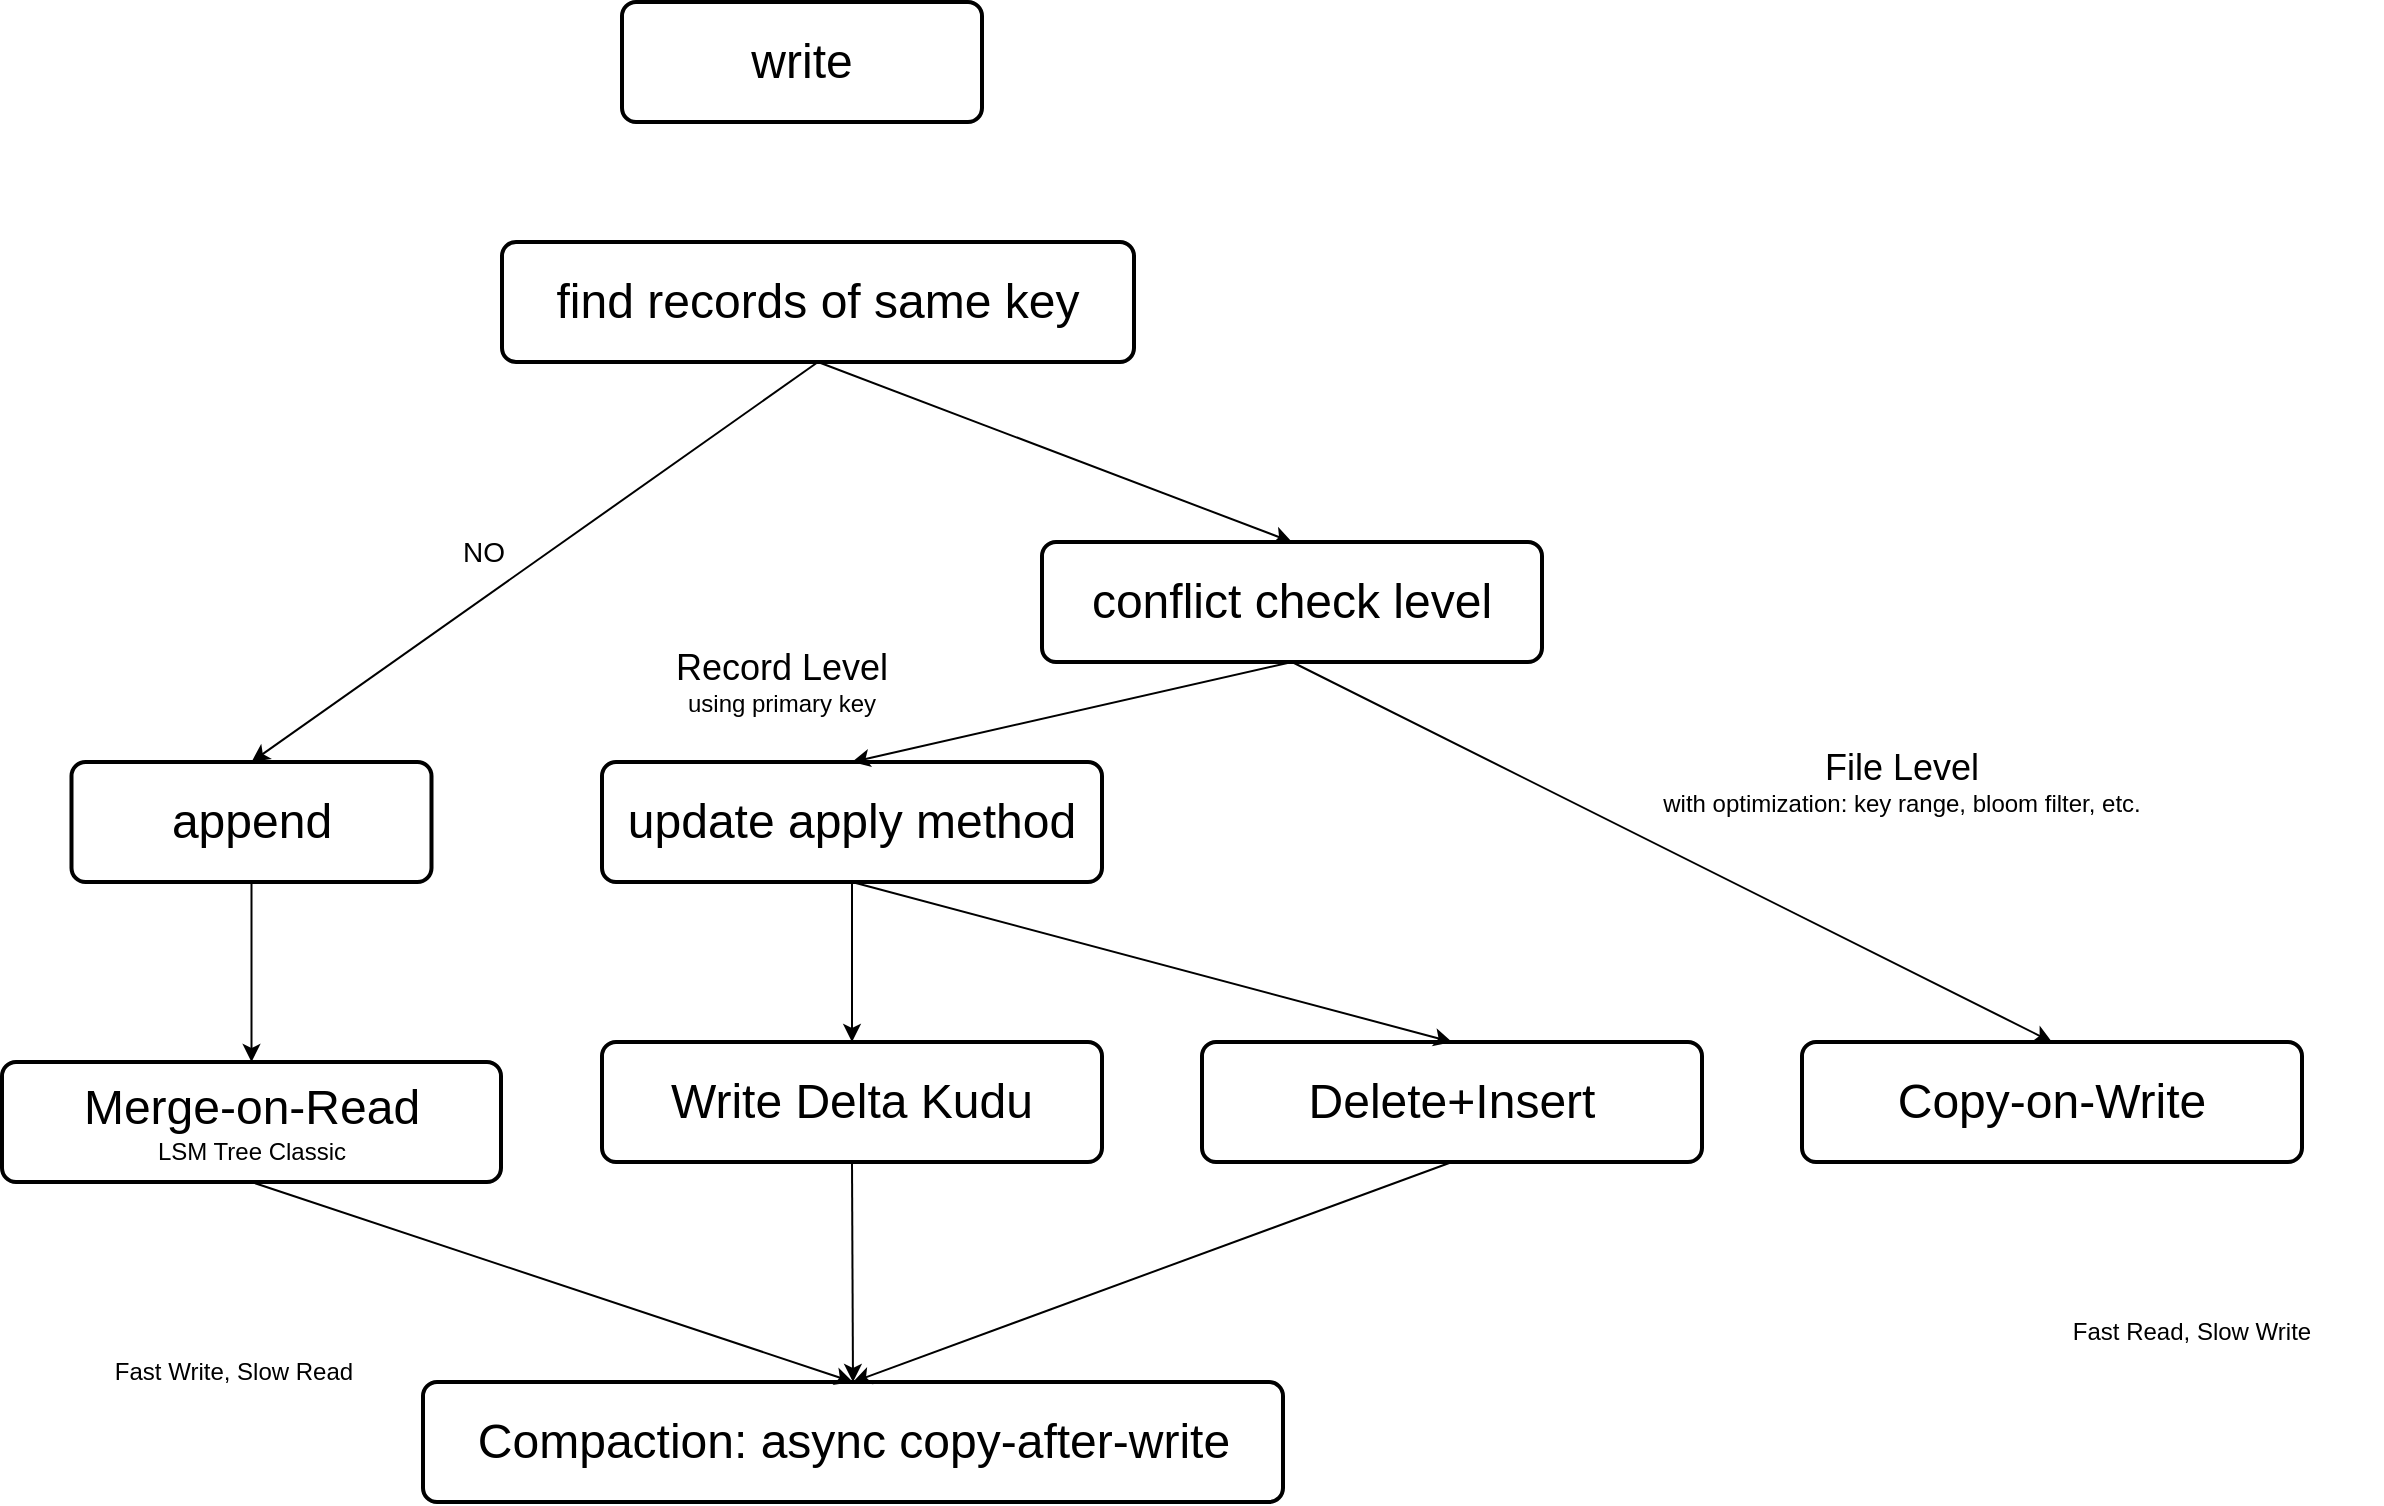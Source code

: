 <mxfile version="21.2.1" type="github" pages="3">
  <diagram id="JbDepIAnJ_UnjSTBu0zZ" name="更新流程">
    <mxGraphModel dx="1189" dy="745" grid="1" gridSize="10" guides="1" tooltips="1" connect="1" arrows="1" fold="1" page="1" pageScale="1" pageWidth="827" pageHeight="1169" math="0" shadow="0">
      <root>
        <mxCell id="0" />
        <mxCell id="1" parent="0" />
        <mxCell id="gCz_q3hz_UD_uHODym0T-1" value="&lt;font style=&quot;&quot;&gt;&lt;span style=&quot;font-size: 24px;&quot;&gt;write&lt;/span&gt;&lt;br&gt;&lt;/font&gt;" style="rounded=1;whiteSpace=wrap;html=1;absoluteArcSize=1;arcSize=14;strokeWidth=2;" parent="1" vertex="1">
          <mxGeometry x="340" y="230" width="180" height="60" as="geometry" />
        </mxCell>
        <mxCell id="gCz_q3hz_UD_uHODym0T-4" value="&lt;font style=&quot;&quot;&gt;&lt;span style=&quot;font-size: 24px;&quot;&gt;append&lt;/span&gt;&lt;br&gt;&lt;/font&gt;" style="rounded=1;whiteSpace=wrap;html=1;absoluteArcSize=1;arcSize=14;strokeWidth=2;" parent="1" vertex="1">
          <mxGeometry x="64.75" y="610" width="180" height="60" as="geometry" />
        </mxCell>
        <mxCell id="gCz_q3hz_UD_uHODym0T-5" value="&lt;font style=&quot;&quot;&gt;&lt;span style=&quot;font-size: 24px;&quot;&gt;Merge-on-Read&lt;br&gt;&lt;/span&gt;LSM Tree Classic&lt;br&gt;&lt;/font&gt;" style="rounded=1;whiteSpace=wrap;html=1;absoluteArcSize=1;arcSize=14;strokeWidth=2;" parent="1" vertex="1">
          <mxGeometry x="30" y="760" width="249.5" height="60" as="geometry" />
        </mxCell>
        <mxCell id="gCz_q3hz_UD_uHODym0T-6" value="" style="endArrow=classic;html=1;rounded=0;entryX=0.5;entryY=0;entryDx=0;entryDy=0;exitX=0.5;exitY=1;exitDx=0;exitDy=0;" parent="1" source="rSyTsNe98pWQnxFV-Gu--4" target="gCz_q3hz_UD_uHODym0T-4" edge="1">
          <mxGeometry width="50" height="50" relative="1" as="geometry">
            <mxPoint x="430" y="430" as="sourcePoint" />
            <mxPoint x="440" y="620" as="targetPoint" />
          </mxGeometry>
        </mxCell>
        <mxCell id="gCz_q3hz_UD_uHODym0T-7" value="&lt;font style=&quot;font-size: 14px;&quot;&gt;NO&lt;/font&gt;" style="text;html=1;strokeColor=none;fillColor=none;align=center;verticalAlign=middle;whiteSpace=wrap;rounded=0;" parent="1" vertex="1">
          <mxGeometry x="240.5" y="490" width="60" height="30" as="geometry" />
        </mxCell>
        <mxCell id="rSyTsNe98pWQnxFV-Gu--3" value="&lt;font style=&quot;&quot;&gt;&lt;font style=&quot;font-size: 24px;&quot;&gt;conflict check level&lt;/font&gt;&lt;br&gt;&lt;/font&gt;" style="rounded=1;whiteSpace=wrap;html=1;absoluteArcSize=1;arcSize=14;strokeWidth=2;" vertex="1" parent="1">
          <mxGeometry x="550" y="500" width="250" height="60" as="geometry" />
        </mxCell>
        <mxCell id="rSyTsNe98pWQnxFV-Gu--4" value="&lt;font style=&quot;&quot;&gt;&lt;font style=&quot;font-size: 24px;&quot;&gt;find records of same key&lt;/font&gt;&lt;br&gt;&lt;/font&gt;" style="rounded=1;whiteSpace=wrap;html=1;absoluteArcSize=1;arcSize=14;strokeWidth=2;" vertex="1" parent="1">
          <mxGeometry x="280" y="350" width="316" height="60" as="geometry" />
        </mxCell>
        <mxCell id="rSyTsNe98pWQnxFV-Gu--5" value="&lt;font style=&quot;&quot;&gt;&lt;font style=&quot;font-size: 24px;&quot;&gt;update apply method&lt;/font&gt;&lt;br&gt;&lt;/font&gt;" style="rounded=1;whiteSpace=wrap;html=1;absoluteArcSize=1;arcSize=14;strokeWidth=2;" vertex="1" parent="1">
          <mxGeometry x="330" y="610" width="250" height="60" as="geometry" />
        </mxCell>
        <mxCell id="rSyTsNe98pWQnxFV-Gu--6" value="&lt;font style=&quot;&quot;&gt;&lt;font style=&quot;font-size: 24px;&quot;&gt;Write Delta Kudu&lt;/font&gt;&lt;br&gt;&lt;/font&gt;" style="rounded=1;whiteSpace=wrap;html=1;absoluteArcSize=1;arcSize=14;strokeWidth=2;" vertex="1" parent="1">
          <mxGeometry x="330" y="750" width="250" height="60" as="geometry" />
        </mxCell>
        <mxCell id="rSyTsNe98pWQnxFV-Gu--7" value="&lt;font style=&quot;&quot;&gt;&lt;font style=&quot;font-size: 24px;&quot;&gt;Delete+Insert&lt;/font&gt;&lt;br&gt;&lt;/font&gt;" style="rounded=1;whiteSpace=wrap;html=1;absoluteArcSize=1;arcSize=14;strokeWidth=2;" vertex="1" parent="1">
          <mxGeometry x="630" y="750" width="250" height="60" as="geometry" />
        </mxCell>
        <mxCell id="rSyTsNe98pWQnxFV-Gu--8" value="&lt;font style=&quot;&quot;&gt;&lt;font style=&quot;font-size: 24px;&quot;&gt;Copy-on-Write&lt;/font&gt;&lt;br&gt;&lt;/font&gt;" style="rounded=1;whiteSpace=wrap;html=1;absoluteArcSize=1;arcSize=14;strokeWidth=2;" vertex="1" parent="1">
          <mxGeometry x="930" y="750" width="250" height="60" as="geometry" />
        </mxCell>
        <mxCell id="rSyTsNe98pWQnxFV-Gu--9" value="&lt;font style=&quot;font-size: 18px;&quot;&gt;File Level&lt;/font&gt;&lt;br&gt;with optimization: key range, bloom filter, etc." style="text;html=1;strokeColor=none;fillColor=none;align=center;verticalAlign=middle;whiteSpace=wrap;rounded=0;" vertex="1" parent="1">
          <mxGeometry x="850" y="600" width="260" height="40" as="geometry" />
        </mxCell>
        <mxCell id="rSyTsNe98pWQnxFV-Gu--10" value="&lt;font style=&quot;font-size: 18px;&quot;&gt;Record Level&lt;/font&gt;&lt;br&gt;using primary key" style="text;html=1;strokeColor=none;fillColor=none;align=center;verticalAlign=middle;whiteSpace=wrap;rounded=0;" vertex="1" parent="1">
          <mxGeometry x="290" y="550" width="260" height="40" as="geometry" />
        </mxCell>
        <mxCell id="rSyTsNe98pWQnxFV-Gu--11" value="Fast Write, Slow Read" style="text;html=1;strokeColor=none;fillColor=none;align=center;verticalAlign=middle;whiteSpace=wrap;rounded=0;" vertex="1" parent="1">
          <mxGeometry x="50.5" y="900" width="190" height="30" as="geometry" />
        </mxCell>
        <mxCell id="rSyTsNe98pWQnxFV-Gu--12" value="Fast Read, Slow Write" style="text;html=1;strokeColor=none;fillColor=none;align=center;verticalAlign=middle;whiteSpace=wrap;rounded=0;" vertex="1" parent="1">
          <mxGeometry x="1030" y="880" width="190" height="30" as="geometry" />
        </mxCell>
        <mxCell id="rSyTsNe98pWQnxFV-Gu--14" value="&lt;font style=&quot;&quot;&gt;&lt;font style=&quot;font-size: 24px;&quot;&gt;Compaction: async copy-after-write&lt;/font&gt;&lt;br&gt;&lt;/font&gt;" style="rounded=1;whiteSpace=wrap;html=1;absoluteArcSize=1;arcSize=14;strokeWidth=2;" vertex="1" parent="1">
          <mxGeometry x="240.5" y="920" width="430" height="60" as="geometry" />
        </mxCell>
        <mxCell id="rSyTsNe98pWQnxFV-Gu--15" value="" style="endArrow=classic;html=1;rounded=0;entryX=0.5;entryY=0;entryDx=0;entryDy=0;exitX=0.5;exitY=1;exitDx=0;exitDy=0;" edge="1" parent="1" source="rSyTsNe98pWQnxFV-Gu--4" target="rSyTsNe98pWQnxFV-Gu--3">
          <mxGeometry width="50" height="50" relative="1" as="geometry">
            <mxPoint x="448" y="420" as="sourcePoint" />
            <mxPoint x="165" y="620" as="targetPoint" />
          </mxGeometry>
        </mxCell>
        <mxCell id="rSyTsNe98pWQnxFV-Gu--16" value="" style="endArrow=classic;html=1;rounded=0;entryX=0.5;entryY=0;entryDx=0;entryDy=0;exitX=0.5;exitY=1;exitDx=0;exitDy=0;" edge="1" parent="1" source="rSyTsNe98pWQnxFV-Gu--3" target="rSyTsNe98pWQnxFV-Gu--5">
          <mxGeometry width="50" height="50" relative="1" as="geometry">
            <mxPoint x="448" y="420" as="sourcePoint" />
            <mxPoint x="685" y="510" as="targetPoint" />
          </mxGeometry>
        </mxCell>
        <mxCell id="rSyTsNe98pWQnxFV-Gu--17" value="" style="endArrow=classic;html=1;rounded=0;entryX=0.5;entryY=0;entryDx=0;entryDy=0;exitX=0.5;exitY=1;exitDx=0;exitDy=0;" edge="1" parent="1" source="rSyTsNe98pWQnxFV-Gu--3" target="rSyTsNe98pWQnxFV-Gu--8">
          <mxGeometry width="50" height="50" relative="1" as="geometry">
            <mxPoint x="685" y="570" as="sourcePoint" />
            <mxPoint x="465" y="620" as="targetPoint" />
          </mxGeometry>
        </mxCell>
        <mxCell id="rSyTsNe98pWQnxFV-Gu--18" value="" style="endArrow=classic;html=1;rounded=0;entryX=0.5;entryY=0;entryDx=0;entryDy=0;exitX=0.5;exitY=1;exitDx=0;exitDy=0;" edge="1" parent="1" source="rSyTsNe98pWQnxFV-Gu--5" target="rSyTsNe98pWQnxFV-Gu--6">
          <mxGeometry width="50" height="50" relative="1" as="geometry">
            <mxPoint x="685" y="570" as="sourcePoint" />
            <mxPoint x="1065" y="760" as="targetPoint" />
          </mxGeometry>
        </mxCell>
        <mxCell id="rSyTsNe98pWQnxFV-Gu--19" value="" style="endArrow=classic;html=1;rounded=0;entryX=0.5;entryY=0;entryDx=0;entryDy=0;exitX=0.5;exitY=1;exitDx=0;exitDy=0;" edge="1" parent="1" source="rSyTsNe98pWQnxFV-Gu--5" target="rSyTsNe98pWQnxFV-Gu--7">
          <mxGeometry width="50" height="50" relative="1" as="geometry">
            <mxPoint x="465" y="680" as="sourcePoint" />
            <mxPoint x="465" y="760" as="targetPoint" />
          </mxGeometry>
        </mxCell>
        <mxCell id="rSyTsNe98pWQnxFV-Gu--20" value="" style="endArrow=classic;html=1;rounded=0;entryX=0.5;entryY=0;entryDx=0;entryDy=0;exitX=0.5;exitY=1;exitDx=0;exitDy=0;" edge="1" parent="1" source="gCz_q3hz_UD_uHODym0T-4" target="gCz_q3hz_UD_uHODym0T-5">
          <mxGeometry width="50" height="50" relative="1" as="geometry">
            <mxPoint x="465" y="680" as="sourcePoint" />
            <mxPoint x="765" y="760" as="targetPoint" />
          </mxGeometry>
        </mxCell>
        <mxCell id="rSyTsNe98pWQnxFV-Gu--21" value="" style="endArrow=classic;html=1;rounded=0;entryX=0.5;entryY=0;entryDx=0;entryDy=0;exitX=0.5;exitY=1;exitDx=0;exitDy=0;" edge="1" parent="1" source="gCz_q3hz_UD_uHODym0T-5" target="rSyTsNe98pWQnxFV-Gu--14">
          <mxGeometry width="50" height="50" relative="1" as="geometry">
            <mxPoint x="165" y="680" as="sourcePoint" />
            <mxPoint x="165" y="770" as="targetPoint" />
          </mxGeometry>
        </mxCell>
        <mxCell id="rSyTsNe98pWQnxFV-Gu--22" value="" style="endArrow=classic;html=1;rounded=0;entryX=0.5;entryY=0;entryDx=0;entryDy=0;exitX=0.5;exitY=1;exitDx=0;exitDy=0;" edge="1" parent="1" source="rSyTsNe98pWQnxFV-Gu--7" target="rSyTsNe98pWQnxFV-Gu--14">
          <mxGeometry width="50" height="50" relative="1" as="geometry">
            <mxPoint x="165" y="830" as="sourcePoint" />
            <mxPoint x="455" y="860" as="targetPoint" />
          </mxGeometry>
        </mxCell>
        <mxCell id="rSyTsNe98pWQnxFV-Gu--23" value="" style="endArrow=classic;html=1;rounded=0;entryX=0.5;entryY=0;entryDx=0;entryDy=0;exitX=0.5;exitY=1;exitDx=0;exitDy=0;" edge="1" parent="1" source="rSyTsNe98pWQnxFV-Gu--6" target="rSyTsNe98pWQnxFV-Gu--14">
          <mxGeometry width="50" height="50" relative="1" as="geometry">
            <mxPoint x="765" y="820" as="sourcePoint" />
            <mxPoint x="448" y="950" as="targetPoint" />
          </mxGeometry>
        </mxCell>
      </root>
    </mxGraphModel>
  </diagram>
  <diagram name="逻辑划分" id="nrrgJd85aSkOdo_KzUjb">
    <mxGraphModel dx="1838" dy="1151" grid="1" gridSize="10" guides="1" tooltips="1" connect="1" arrows="1" fold="1" page="1" pageScale="1" pageWidth="827" pageHeight="1169" math="0" shadow="0">
      <root>
        <mxCell id="0" />
        <mxCell id="1" parent="0" />
        <mxCell id="e6y0wfFueOvEQc84NtfS-1" value="&lt;font style=&quot;font-size: 24px;&quot;&gt;DataBase&lt;/font&gt;" style="rounded=1;whiteSpace=wrap;html=1;strokeColor=#b4a996;" parent="1" vertex="1">
          <mxGeometry x="10" y="320" width="150" height="60" as="geometry" />
        </mxCell>
        <mxCell id="e6y0wfFueOvEQc84NtfS-2" value="&lt;font style=&quot;font-size: 24px;&quot;&gt;Partition 2&lt;/font&gt;" style="rounded=1;whiteSpace=wrap;html=1;strokeColor=#b4a996;" parent="1" vertex="1">
          <mxGeometry x="430" y="320" width="150" height="60" as="geometry" />
        </mxCell>
        <mxCell id="e6y0wfFueOvEQc84NtfS-3" value="&lt;font style=&quot;font-size: 24px;&quot;&gt;Tablet&amp;nbsp;1N&lt;/font&gt;" style="rounded=1;whiteSpace=wrap;html=1;strokeColor=#b4a996;" parent="1" vertex="1">
          <mxGeometry x="660" y="190" width="150" height="50" as="geometry" />
        </mxCell>
        <mxCell id="e6y0wfFueOvEQc84NtfS-4" value="&lt;font style=&quot;font-size: 24px;&quot;&gt;Partition M&lt;/font&gt;" style="rounded=1;whiteSpace=wrap;html=1;strokeColor=#b4a996;" parent="1" vertex="1">
          <mxGeometry x="430" y="520" width="150" height="60" as="geometry" />
        </mxCell>
        <mxCell id="e6y0wfFueOvEQc84NtfS-5" value="&lt;font style=&quot;font-size: 24px;&quot;&gt;Partition 1&lt;/font&gt;" style="rounded=1;whiteSpace=wrap;html=1;strokeColor=#b4a996;" parent="1" vertex="1">
          <mxGeometry x="430" y="125" width="150" height="60" as="geometry" />
        </mxCell>
        <mxCell id="e6y0wfFueOvEQc84NtfS-6" value="&lt;font style=&quot;font-size: 24px;&quot;&gt;Tablet&amp;nbsp;12&lt;/font&gt;" style="rounded=1;whiteSpace=wrap;html=1;strokeColor=#b4a996;" parent="1" vertex="1">
          <mxGeometry x="660" y="130" width="150" height="50" as="geometry" />
        </mxCell>
        <mxCell id="e6y0wfFueOvEQc84NtfS-7" value="&lt;font style=&quot;font-size: 24px;&quot;&gt;Tablet 11&lt;/font&gt;" style="rounded=1;whiteSpace=wrap;html=1;strokeColor=#b4a996;" parent="1" vertex="1">
          <mxGeometry x="660" y="70" width="150" height="50" as="geometry" />
        </mxCell>
        <mxCell id="e6y0wfFueOvEQc84NtfS-8" value="&lt;font style=&quot;font-size: 24px;&quot;&gt;Table&lt;/font&gt;" style="rounded=1;whiteSpace=wrap;html=1;strokeColor=#b4a996;" parent="1" vertex="1">
          <mxGeometry x="210" y="320" width="150" height="60" as="geometry" />
        </mxCell>
        <mxCell id="e6y0wfFueOvEQc84NtfS-9" value="分区表、桶数量可以在创建时指定" style="text;html=1;strokeColor=none;fillColor=none;align=left;verticalAlign=middle;whiteSpace=wrap;rounded=0;" parent="1" vertex="1">
          <mxGeometry x="30" y="220" width="220" height="30" as="geometry" />
        </mxCell>
        <mxCell id="H2p4MiE3i_jRUhPCE0rc-1" value="" style="endArrow=classic;html=1;rounded=0;exitX=1;exitY=0.5;exitDx=0;exitDy=0;entryX=0;entryY=0.5;entryDx=0;entryDy=0;" parent="1" source="e6y0wfFueOvEQc84NtfS-8" target="e6y0wfFueOvEQc84NtfS-5" edge="1">
          <mxGeometry width="50" height="50" relative="1" as="geometry">
            <mxPoint x="390" y="420" as="sourcePoint" />
            <mxPoint x="440" y="370" as="targetPoint" />
          </mxGeometry>
        </mxCell>
        <mxCell id="H2p4MiE3i_jRUhPCE0rc-2" value="" style="endArrow=classic;html=1;rounded=0;exitX=1;exitY=0.5;exitDx=0;exitDy=0;entryX=0;entryY=0.5;entryDx=0;entryDy=0;" parent="1" source="e6y0wfFueOvEQc84NtfS-8" target="e6y0wfFueOvEQc84NtfS-2" edge="1">
          <mxGeometry width="50" height="50" relative="1" as="geometry">
            <mxPoint x="430" y="390" as="sourcePoint" />
            <mxPoint x="480" y="340" as="targetPoint" />
          </mxGeometry>
        </mxCell>
        <mxCell id="H2p4MiE3i_jRUhPCE0rc-3" value="" style="endArrow=classic;html=1;rounded=0;exitX=1;exitY=0.5;exitDx=0;exitDy=0;entryX=0;entryY=0.5;entryDx=0;entryDy=0;" parent="1" source="e6y0wfFueOvEQc84NtfS-8" target="e6y0wfFueOvEQc84NtfS-4" edge="1">
          <mxGeometry width="50" height="50" relative="1" as="geometry">
            <mxPoint x="430" y="410" as="sourcePoint" />
            <mxPoint x="480" y="360" as="targetPoint" />
          </mxGeometry>
        </mxCell>
        <mxCell id="H2p4MiE3i_jRUhPCE0rc-4" value="Range/List" style="text;html=1;strokeColor=none;fillColor=none;align=center;verticalAlign=middle;whiteSpace=wrap;rounded=0;" parent="1" vertex="1">
          <mxGeometry x="380" y="260" width="75" height="30" as="geometry" />
        </mxCell>
        <mxCell id="H2p4MiE3i_jRUhPCE0rc-5" value="" style="endArrow=classic;html=1;rounded=0;exitX=1;exitY=0.5;exitDx=0;exitDy=0;entryX=0;entryY=0.5;entryDx=0;entryDy=0;" parent="1" source="e6y0wfFueOvEQc84NtfS-1" target="e6y0wfFueOvEQc84NtfS-8" edge="1">
          <mxGeometry width="50" height="50" relative="1" as="geometry">
            <mxPoint x="270" y="180" as="sourcePoint" />
            <mxPoint x="320" y="130" as="targetPoint" />
          </mxGeometry>
        </mxCell>
        <mxCell id="H2p4MiE3i_jRUhPCE0rc-6" value="" style="endArrow=classic;html=1;rounded=0;entryX=0;entryY=0.5;entryDx=0;entryDy=0;exitX=1;exitY=0.5;exitDx=0;exitDy=0;" parent="1" source="e6y0wfFueOvEQc84NtfS-5" target="e6y0wfFueOvEQc84NtfS-7" edge="1">
          <mxGeometry width="50" height="50" relative="1" as="geometry">
            <mxPoint x="270" y="240" as="sourcePoint" />
            <mxPoint x="320" y="190" as="targetPoint" />
          </mxGeometry>
        </mxCell>
        <mxCell id="H2p4MiE3i_jRUhPCE0rc-7" value="" style="endArrow=classic;html=1;rounded=0;entryX=0;entryY=0.5;entryDx=0;entryDy=0;exitX=1;exitY=0.5;exitDx=0;exitDy=0;" parent="1" source="e6y0wfFueOvEQc84NtfS-5" target="e6y0wfFueOvEQc84NtfS-3" edge="1">
          <mxGeometry width="50" height="50" relative="1" as="geometry">
            <mxPoint x="590" y="165" as="sourcePoint" />
            <mxPoint x="670" y="105" as="targetPoint" />
          </mxGeometry>
        </mxCell>
        <mxCell id="H2p4MiE3i_jRUhPCE0rc-8" value="" style="endArrow=classic;html=1;rounded=0;entryX=0;entryY=0.5;entryDx=0;entryDy=0;exitX=1;exitY=0.5;exitDx=0;exitDy=0;" parent="1" source="e6y0wfFueOvEQc84NtfS-5" target="e6y0wfFueOvEQc84NtfS-6" edge="1">
          <mxGeometry width="50" height="50" relative="1" as="geometry">
            <mxPoint x="590" y="165" as="sourcePoint" />
            <mxPoint x="670" y="225" as="targetPoint" />
          </mxGeometry>
        </mxCell>
        <mxCell id="H2p4MiE3i_jRUhPCE0rc-9" value="Hash" style="text;html=1;strokeColor=none;fillColor=none;align=center;verticalAlign=middle;whiteSpace=wrap;rounded=0;" parent="1" vertex="1">
          <mxGeometry x="580" y="95" width="60" height="30" as="geometry" />
        </mxCell>
        <mxCell id="H2p4MiE3i_jRUhPCE0rc-10" value="&lt;font style=&quot;font-size: 24px;&quot;&gt;Tablet&amp;nbsp;2N&lt;/font&gt;" style="rounded=1;whiteSpace=wrap;html=1;strokeColor=#b4a996;" parent="1" vertex="1">
          <mxGeometry x="660" y="385" width="150" height="50" as="geometry" />
        </mxCell>
        <mxCell id="H2p4MiE3i_jRUhPCE0rc-11" value="&lt;font style=&quot;font-size: 24px;&quot;&gt;Tablet&amp;nbsp;22&lt;/font&gt;" style="rounded=1;whiteSpace=wrap;html=1;strokeColor=#b4a996;" parent="1" vertex="1">
          <mxGeometry x="660" y="325" width="150" height="50" as="geometry" />
        </mxCell>
        <mxCell id="H2p4MiE3i_jRUhPCE0rc-12" value="&lt;font style=&quot;font-size: 24px;&quot;&gt;Tablet&amp;nbsp;21&lt;/font&gt;" style="rounded=1;whiteSpace=wrap;html=1;strokeColor=#b4a996;" parent="1" vertex="1">
          <mxGeometry x="660" y="265" width="150" height="50" as="geometry" />
        </mxCell>
        <mxCell id="H2p4MiE3i_jRUhPCE0rc-13" value="" style="endArrow=classic;html=1;rounded=0;entryX=0;entryY=0.5;entryDx=0;entryDy=0;exitX=1;exitY=0.5;exitDx=0;exitDy=0;" parent="1" edge="1">
          <mxGeometry width="50" height="50" relative="1" as="geometry">
            <mxPoint x="580" y="350" as="sourcePoint" />
            <mxPoint x="660" y="290" as="targetPoint" />
          </mxGeometry>
        </mxCell>
        <mxCell id="H2p4MiE3i_jRUhPCE0rc-14" value="" style="endArrow=classic;html=1;rounded=0;entryX=0;entryY=0.5;entryDx=0;entryDy=0;exitX=1;exitY=0.5;exitDx=0;exitDy=0;" parent="1" edge="1">
          <mxGeometry width="50" height="50" relative="1" as="geometry">
            <mxPoint x="580" y="350" as="sourcePoint" />
            <mxPoint x="660" y="410" as="targetPoint" />
          </mxGeometry>
        </mxCell>
        <mxCell id="H2p4MiE3i_jRUhPCE0rc-15" value="" style="endArrow=classic;html=1;rounded=0;entryX=0;entryY=0.5;entryDx=0;entryDy=0;exitX=1;exitY=0.5;exitDx=0;exitDy=0;" parent="1" edge="1">
          <mxGeometry width="50" height="50" relative="1" as="geometry">
            <mxPoint x="580" y="350" as="sourcePoint" />
            <mxPoint x="660" y="350" as="targetPoint" />
          </mxGeometry>
        </mxCell>
        <mxCell id="H2p4MiE3i_jRUhPCE0rc-17" value="&lt;font style=&quot;font-size: 24px;&quot;&gt;Tablet&amp;nbsp;MN&lt;/font&gt;" style="rounded=1;whiteSpace=wrap;html=1;strokeColor=#b4a996;" parent="1" vertex="1">
          <mxGeometry x="660" y="585" width="150" height="50" as="geometry" />
        </mxCell>
        <mxCell id="H2p4MiE3i_jRUhPCE0rc-18" value="&lt;font style=&quot;font-size: 24px;&quot;&gt;Tablet&amp;nbsp;M2&lt;/font&gt;" style="rounded=1;whiteSpace=wrap;html=1;strokeColor=#b4a996;" parent="1" vertex="1">
          <mxGeometry x="660" y="525" width="150" height="50" as="geometry" />
        </mxCell>
        <mxCell id="H2p4MiE3i_jRUhPCE0rc-19" value="&lt;font style=&quot;font-size: 24px;&quot;&gt;Tablet&amp;nbsp;M1&lt;/font&gt;" style="rounded=1;whiteSpace=wrap;html=1;strokeColor=#b4a996;" parent="1" vertex="1">
          <mxGeometry x="660" y="465" width="150" height="50" as="geometry" />
        </mxCell>
        <mxCell id="H2p4MiE3i_jRUhPCE0rc-20" value="" style="endArrow=classic;html=1;rounded=0;entryX=0;entryY=0.5;entryDx=0;entryDy=0;" parent="1" edge="1">
          <mxGeometry width="50" height="50" relative="1" as="geometry">
            <mxPoint x="580" y="550" as="sourcePoint" />
            <mxPoint x="660" y="490" as="targetPoint" />
          </mxGeometry>
        </mxCell>
        <mxCell id="H2p4MiE3i_jRUhPCE0rc-21" value="" style="endArrow=classic;html=1;rounded=0;entryX=0;entryY=0.5;entryDx=0;entryDy=0;exitX=1;exitY=0.5;exitDx=0;exitDy=0;" parent="1" edge="1">
          <mxGeometry width="50" height="50" relative="1" as="geometry">
            <mxPoint x="580" y="550" as="sourcePoint" />
            <mxPoint x="660" y="610" as="targetPoint" />
          </mxGeometry>
        </mxCell>
        <mxCell id="H2p4MiE3i_jRUhPCE0rc-22" value="" style="endArrow=classic;html=1;rounded=0;entryX=0;entryY=0.5;entryDx=0;entryDy=0;exitX=1;exitY=0.5;exitDx=0;exitDy=0;" parent="1" edge="1">
          <mxGeometry width="50" height="50" relative="1" as="geometry">
            <mxPoint x="580" y="550" as="sourcePoint" />
            <mxPoint x="660" y="550" as="targetPoint" />
          </mxGeometry>
        </mxCell>
        <mxCell id="H2p4MiE3i_jRUhPCE0rc-23" value="" style="endArrow=classic;html=1;rounded=0;entryX=1;entryY=0.5;entryDx=0;entryDy=0;dashed=1;exitX=0;exitY=0.5;exitDx=0;exitDy=0;" parent="1" source="H2p4MiE3i_jRUhPCE0rc-26" target="e6y0wfFueOvEQc84NtfS-7" edge="1">
          <mxGeometry width="50" height="50" relative="1" as="geometry">
            <mxPoint x="1241" y="240" as="sourcePoint" />
            <mxPoint x="670" y="105" as="targetPoint" />
          </mxGeometry>
        </mxCell>
        <mxCell id="H2p4MiE3i_jRUhPCE0rc-24" value="" style="endArrow=classic;html=1;rounded=0;dashed=1;entryX=1;entryY=0.5;entryDx=0;entryDy=0;exitX=0;exitY=0.5;exitDx=0;exitDy=0;" parent="1" source="H2p4MiE3i_jRUhPCE0rc-26" target="H2p4MiE3i_jRUhPCE0rc-12" edge="1">
          <mxGeometry width="50" height="50" relative="1" as="geometry">
            <mxPoint x="1251" y="250" as="sourcePoint" />
            <mxPoint x="820" y="105" as="targetPoint" />
          </mxGeometry>
        </mxCell>
        <mxCell id="H2p4MiE3i_jRUhPCE0rc-25" value="" style="endArrow=classic;html=1;rounded=0;entryX=1;entryY=0.5;entryDx=0;entryDy=0;dashed=1;exitX=0;exitY=0.5;exitDx=0;exitDy=0;" parent="1" source="H2p4MiE3i_jRUhPCE0rc-26" target="H2p4MiE3i_jRUhPCE0rc-19" edge="1">
          <mxGeometry width="50" height="50" relative="1" as="geometry">
            <mxPoint x="1261" y="260" as="sourcePoint" />
            <mxPoint x="830" y="115" as="targetPoint" />
          </mxGeometry>
        </mxCell>
        <mxCell id="H2p4MiE3i_jRUhPCE0rc-26" value="&lt;font style=&quot;font-size: 24px;&quot;&gt;Bucket 1&lt;/font&gt;" style="rounded=1;whiteSpace=wrap;html=1;strokeColor=#b4a996;" parent="1" vertex="1">
          <mxGeometry x="920" y="130" width="150" height="50" as="geometry" />
        </mxCell>
        <mxCell id="H2p4MiE3i_jRUhPCE0rc-27" value="&lt;font style=&quot;font-size: 24px;&quot;&gt;Bucket 2&lt;/font&gt;" style="rounded=1;whiteSpace=wrap;html=1;strokeColor=#b4a996;" parent="1" vertex="1">
          <mxGeometry x="920" y="325" width="150" height="50" as="geometry" />
        </mxCell>
        <mxCell id="H2p4MiE3i_jRUhPCE0rc-28" value="&lt;font style=&quot;font-size: 24px;&quot;&gt;Bucket N&lt;/font&gt;" style="rounded=1;whiteSpace=wrap;html=1;strokeColor=#b4a996;" parent="1" vertex="1">
          <mxGeometry x="920" y="525" width="150" height="50" as="geometry" />
        </mxCell>
        <mxCell id="H2p4MiE3i_jRUhPCE0rc-29" value="" style="endArrow=classic;html=1;rounded=0;entryX=1;entryY=0.5;entryDx=0;entryDy=0;dashed=1;exitX=0;exitY=0.5;exitDx=0;exitDy=0;" parent="1" source="H2p4MiE3i_jRUhPCE0rc-27" target="e6y0wfFueOvEQc84NtfS-6" edge="1">
          <mxGeometry width="50" height="50" relative="1" as="geometry">
            <mxPoint x="930" y="165" as="sourcePoint" />
            <mxPoint x="820" y="105" as="targetPoint" />
          </mxGeometry>
        </mxCell>
        <mxCell id="H2p4MiE3i_jRUhPCE0rc-30" value="" style="endArrow=classic;html=1;rounded=0;entryX=1;entryY=0.5;entryDx=0;entryDy=0;dashed=1;exitX=0;exitY=0.5;exitDx=0;exitDy=0;" parent="1" source="H2p4MiE3i_jRUhPCE0rc-27" target="H2p4MiE3i_jRUhPCE0rc-11" edge="1">
          <mxGeometry width="50" height="50" relative="1" as="geometry">
            <mxPoint x="940" y="175" as="sourcePoint" />
            <mxPoint x="830" y="115" as="targetPoint" />
          </mxGeometry>
        </mxCell>
        <mxCell id="H2p4MiE3i_jRUhPCE0rc-31" value="" style="endArrow=classic;html=1;rounded=0;entryX=1;entryY=0.5;entryDx=0;entryDy=0;dashed=1;exitX=0;exitY=0.5;exitDx=0;exitDy=0;" parent="1" source="H2p4MiE3i_jRUhPCE0rc-27" target="H2p4MiE3i_jRUhPCE0rc-18" edge="1">
          <mxGeometry width="50" height="50" relative="1" as="geometry">
            <mxPoint x="930" y="360" as="sourcePoint" />
            <mxPoint x="820" y="360" as="targetPoint" />
          </mxGeometry>
        </mxCell>
        <mxCell id="H2p4MiE3i_jRUhPCE0rc-32" value="" style="endArrow=classic;html=1;rounded=0;entryX=1;entryY=0.5;entryDx=0;entryDy=0;dashed=1;exitX=0;exitY=0.5;exitDx=0;exitDy=0;" parent="1" source="H2p4MiE3i_jRUhPCE0rc-28" target="H2p4MiE3i_jRUhPCE0rc-17" edge="1">
          <mxGeometry width="50" height="50" relative="1" as="geometry">
            <mxPoint x="930" y="360" as="sourcePoint" />
            <mxPoint x="820" y="420" as="targetPoint" />
          </mxGeometry>
        </mxCell>
        <mxCell id="H2p4MiE3i_jRUhPCE0rc-33" value="" style="endArrow=classic;html=1;rounded=0;entryX=1;entryY=0.5;entryDx=0;entryDy=0;dashed=1;exitX=0;exitY=0.5;exitDx=0;exitDy=0;" parent="1" source="H2p4MiE3i_jRUhPCE0rc-28" target="H2p4MiE3i_jRUhPCE0rc-10" edge="1">
          <mxGeometry width="50" height="50" relative="1" as="geometry">
            <mxPoint x="930" y="360" as="sourcePoint" />
            <mxPoint x="820" y="560" as="targetPoint" />
          </mxGeometry>
        </mxCell>
        <mxCell id="H2p4MiE3i_jRUhPCE0rc-34" value="" style="endArrow=classic;html=1;rounded=0;entryX=1;entryY=0.5;entryDx=0;entryDy=0;dashed=1;exitX=0;exitY=0.5;exitDx=0;exitDy=0;" parent="1" source="H2p4MiE3i_jRUhPCE0rc-28" target="e6y0wfFueOvEQc84NtfS-3" edge="1">
          <mxGeometry width="50" height="50" relative="1" as="geometry">
            <mxPoint x="930" y="560" as="sourcePoint" />
            <mxPoint x="820" y="420" as="targetPoint" />
          </mxGeometry>
        </mxCell>
      </root>
    </mxGraphModel>
  </diagram>
  <diagram id="i7RlYUp27ShSSlCGvgH0" name="物理结构">
    <mxGraphModel dx="1444" dy="904" grid="1" gridSize="10" guides="1" tooltips="1" connect="1" arrows="1" fold="1" page="1" pageScale="1" pageWidth="827" pageHeight="1169" math="0" shadow="0">
      <root>
        <mxCell id="0" />
        <mxCell id="1" parent="0" />
        <mxCell id="m-j_QYXZWHp6Sgp1w7O6-5" value="" style="rounded=0;whiteSpace=wrap;html=1;" parent="1" vertex="1">
          <mxGeometry x="20" y="280" width="170" height="320" as="geometry" />
        </mxCell>
        <mxCell id="m-j_QYXZWHp6Sgp1w7O6-6" value="&lt;font style=&quot;&quot;&gt;&lt;span style=&quot;font-size: 24px;&quot;&gt;Table 1&lt;/span&gt;&lt;br&gt;&lt;font style=&quot;font-size: 14px;&quot;&gt;3 replications&lt;/font&gt;&lt;br&gt;&lt;/font&gt;" style="text;html=1;strokeColor=none;fillColor=none;align=center;verticalAlign=middle;whiteSpace=wrap;rounded=0;" parent="1" vertex="1">
          <mxGeometry x="20" y="290" width="170" height="60" as="geometry" />
        </mxCell>
        <mxCell id="m-j_QYXZWHp6Sgp1w7O6-7" value="&lt;font style=&quot;font-size: 24px;&quot;&gt;Tablet 1&lt;br&gt;&lt;/font&gt;" style="rounded=1;whiteSpace=wrap;html=1;strokeColor=#b4a996;fillColor=#d7d7d8;" parent="1" vertex="1">
          <mxGeometry x="30" y="360" width="150" height="60" as="geometry" />
        </mxCell>
        <mxCell id="m-j_QYXZWHp6Sgp1w7O6-8" value="&lt;font style=&quot;font-size: 24px;&quot;&gt;Tablet 2&lt;br&gt;&lt;/font&gt;" style="rounded=1;whiteSpace=wrap;html=1;strokeColor=#B4A996;fillColor=#56a0d3;" parent="1" vertex="1">
          <mxGeometry x="30" y="440" width="150" height="60" as="geometry" />
        </mxCell>
        <mxCell id="m-j_QYXZWHp6Sgp1w7O6-9" value="&lt;font style=&quot;font-size: 24px;&quot;&gt;Tablet 3&lt;br&gt;&lt;/font&gt;" style="rounded=1;whiteSpace=wrap;html=1;strokeColor=#b4a996;fillColor=#8ec06c;" parent="1" vertex="1">
          <mxGeometry x="30" y="520" width="150" height="60" as="geometry" />
        </mxCell>
        <mxCell id="m-j_QYXZWHp6Sgp1w7O6-10" value="" style="rounded=0;whiteSpace=wrap;html=1;" parent="1" vertex="1">
          <mxGeometry x="20" y="635" width="170" height="160" as="geometry" />
        </mxCell>
        <mxCell id="m-j_QYXZWHp6Sgp1w7O6-11" value="&lt;font style=&quot;&quot;&gt;&lt;span style=&quot;font-size: 24px;&quot;&gt;Table 2&lt;/span&gt;&lt;br&gt;&lt;font style=&quot;font-size: 14px;&quot;&gt;2 replications&lt;/font&gt;&lt;br&gt;&lt;/font&gt;" style="text;html=1;strokeColor=none;fillColor=none;align=center;verticalAlign=middle;whiteSpace=wrap;rounded=0;" parent="1" vertex="1">
          <mxGeometry x="20" y="645" width="170" height="60" as="geometry" />
        </mxCell>
        <mxCell id="m-j_QYXZWHp6Sgp1w7O6-15" value="&lt;font style=&quot;font-size: 24px;&quot;&gt;Tablet 4&lt;br&gt;&lt;/font&gt;" style="rounded=1;whiteSpace=wrap;html=1;strokeColor=#b4a996;fillColor=#ecb731;" parent="1" vertex="1">
          <mxGeometry x="30" y="715" width="150" height="60" as="geometry" />
        </mxCell>
        <mxCell id="m-j_QYXZWHp6Sgp1w7O6-16" value="" style="rounded=0;whiteSpace=wrap;html=1;" parent="1" vertex="1">
          <mxGeometry x="280" y="415" width="170" height="400" as="geometry" />
        </mxCell>
        <mxCell id="m-j_QYXZWHp6Sgp1w7O6-17" value="&lt;font style=&quot;&quot;&gt;&lt;span style=&quot;font-size: 24px;&quot;&gt;BE 1&lt;/span&gt;&lt;br&gt;&lt;/font&gt;" style="text;html=1;strokeColor=none;fillColor=none;align=center;verticalAlign=middle;whiteSpace=wrap;rounded=0;" parent="1" vertex="1">
          <mxGeometry x="280" y="425" width="170" height="60" as="geometry" />
        </mxCell>
        <mxCell id="m-j_QYXZWHp6Sgp1w7O6-18" value="&lt;font style=&quot;font-size: 24px;&quot;&gt;Tablet 1&lt;br&gt;R1&lt;br&gt;&lt;/font&gt;" style="rounded=1;whiteSpace=wrap;html=1;strokeColor=#b4a996;fillColor=#d7d7d8;" parent="1" vertex="1">
          <mxGeometry x="290" y="495" width="150" height="60" as="geometry" />
        </mxCell>
        <mxCell id="m-j_QYXZWHp6Sgp1w7O6-19" value="&lt;font style=&quot;font-size: 24px;&quot;&gt;Tablet 2&lt;br&gt;R1&lt;br&gt;&lt;/font&gt;" style="rounded=1;whiteSpace=wrap;html=1;strokeColor=#B4A996;fillColor=#56a0d3;" parent="1" vertex="1">
          <mxGeometry x="290" y="575" width="150" height="60" as="geometry" />
        </mxCell>
        <mxCell id="m-j_QYXZWHp6Sgp1w7O6-21" value="" style="rounded=0;whiteSpace=wrap;html=1;" parent="1" vertex="1">
          <mxGeometry x="490" y="415" width="170" height="400" as="geometry" />
        </mxCell>
        <mxCell id="m-j_QYXZWHp6Sgp1w7O6-22" value="&lt;font style=&quot;&quot;&gt;&lt;span style=&quot;font-size: 24px;&quot;&gt;BE 1&lt;/span&gt;&lt;br&gt;&lt;/font&gt;" style="text;html=1;strokeColor=none;fillColor=none;align=center;verticalAlign=middle;whiteSpace=wrap;rounded=0;" parent="1" vertex="1">
          <mxGeometry x="490" y="425" width="170" height="60" as="geometry" />
        </mxCell>
        <mxCell id="m-j_QYXZWHp6Sgp1w7O6-23" value="&lt;font style=&quot;font-size: 24px;&quot;&gt;Tablet 1&lt;br&gt;R2&lt;br&gt;&lt;/font&gt;" style="rounded=1;whiteSpace=wrap;html=1;strokeColor=#b4a996;fillColor=#d7d7d8;" parent="1" vertex="1">
          <mxGeometry x="500" y="495" width="150" height="60" as="geometry" />
        </mxCell>
        <mxCell id="m-j_QYXZWHp6Sgp1w7O6-25" value="&lt;font style=&quot;font-size: 24px;&quot;&gt;Tablet 3&lt;br&gt;R1&lt;br&gt;&lt;/font&gt;" style="rounded=1;whiteSpace=wrap;html=1;strokeColor=#b4a996;fillColor=#8ec06c;" parent="1" vertex="1">
          <mxGeometry x="500" y="575" width="150" height="60" as="geometry" />
        </mxCell>
        <mxCell id="m-j_QYXZWHp6Sgp1w7O6-26" value="" style="rounded=0;whiteSpace=wrap;html=1;" parent="1" vertex="1">
          <mxGeometry x="700" y="415" width="170" height="400" as="geometry" />
        </mxCell>
        <mxCell id="m-j_QYXZWHp6Sgp1w7O6-27" value="&lt;font style=&quot;&quot;&gt;&lt;span style=&quot;font-size: 24px;&quot;&gt;BE 1&lt;/span&gt;&lt;br&gt;&lt;/font&gt;" style="text;html=1;strokeColor=none;fillColor=none;align=center;verticalAlign=middle;whiteSpace=wrap;rounded=0;" parent="1" vertex="1">
          <mxGeometry x="700" y="425" width="170" height="60" as="geometry" />
        </mxCell>
        <mxCell id="m-j_QYXZWHp6Sgp1w7O6-28" value="&lt;font style=&quot;font-size: 24px;&quot;&gt;Tablet 1&lt;br&gt;R3&lt;br&gt;&lt;/font&gt;" style="rounded=1;whiteSpace=wrap;html=1;strokeColor=#b4a996;fillColor=#d7d7d8;" parent="1" vertex="1">
          <mxGeometry x="710" y="495" width="150" height="60" as="geometry" />
        </mxCell>
        <mxCell id="m-j_QYXZWHp6Sgp1w7O6-29" value="&lt;font style=&quot;font-size: 24px;&quot;&gt;Tablet 2&lt;br&gt;R2&lt;br&gt;&lt;/font&gt;" style="rounded=1;whiteSpace=wrap;html=1;strokeColor=#B4A996;fillColor=#56a0d3;" parent="1" vertex="1">
          <mxGeometry x="710" y="575" width="150" height="60" as="geometry" />
        </mxCell>
        <mxCell id="m-j_QYXZWHp6Sgp1w7O6-30" value="&lt;font style=&quot;font-size: 24px;&quot;&gt;Tablet 3&lt;br&gt;R3&lt;br&gt;&lt;/font&gt;" style="rounded=1;whiteSpace=wrap;html=1;strokeColor=#b4a996;fillColor=#8ec06c;" parent="1" vertex="1">
          <mxGeometry x="710" y="655" width="150" height="60" as="geometry" />
        </mxCell>
        <mxCell id="m-j_QYXZWHp6Sgp1w7O6-31" value="" style="rounded=0;whiteSpace=wrap;html=1;" parent="1" vertex="1">
          <mxGeometry x="910" y="415" width="170" height="400" as="geometry" />
        </mxCell>
        <mxCell id="m-j_QYXZWHp6Sgp1w7O6-32" value="&lt;font style=&quot;&quot;&gt;&lt;span style=&quot;font-size: 24px;&quot;&gt;BE 1&lt;/span&gt;&lt;br&gt;&lt;/font&gt;" style="text;html=1;strokeColor=none;fillColor=none;align=center;verticalAlign=middle;whiteSpace=wrap;rounded=0;" parent="1" vertex="1">
          <mxGeometry x="910" y="425" width="170" height="60" as="geometry" />
        </mxCell>
        <mxCell id="m-j_QYXZWHp6Sgp1w7O6-34" value="&lt;font style=&quot;font-size: 24px;&quot;&gt;Tablet 2&lt;br&gt;R3&lt;br&gt;&lt;/font&gt;" style="rounded=1;whiteSpace=wrap;html=1;strokeColor=#B4A996;fillColor=#56a0d3;" parent="1" vertex="1">
          <mxGeometry x="920" y="495" width="150" height="60" as="geometry" />
        </mxCell>
        <mxCell id="m-j_QYXZWHp6Sgp1w7O6-35" value="&lt;font style=&quot;font-size: 24px;&quot;&gt;Tablet 3&lt;br&gt;R2&lt;br&gt;&lt;/font&gt;" style="rounded=1;whiteSpace=wrap;html=1;strokeColor=#b4a996;fillColor=#8ec06c;" parent="1" vertex="1">
          <mxGeometry x="920" y="575" width="150" height="60" as="geometry" />
        </mxCell>
        <mxCell id="m-j_QYXZWHp6Sgp1w7O6-37" value="&lt;font style=&quot;font-size: 24px;&quot;&gt;Tablet 4&lt;br&gt;R1&lt;br&gt;&lt;/font&gt;" style="rounded=1;whiteSpace=wrap;html=1;strokeColor=#b4a996;fillColor=#ecb731;" parent="1" vertex="1">
          <mxGeometry x="290" y="655" width="150" height="60" as="geometry" />
        </mxCell>
        <mxCell id="m-j_QYXZWHp6Sgp1w7O6-38" value="" style="rounded=0;whiteSpace=wrap;html=1;" parent="1" vertex="1">
          <mxGeometry x="320" y="200" width="170" height="80" as="geometry" />
        </mxCell>
        <mxCell id="m-j_QYXZWHp6Sgp1w7O6-39" value="&lt;font style=&quot;&quot;&gt;&lt;span style=&quot;font-size: 24px;&quot;&gt;FE 1&lt;br&gt;&lt;/span&gt;&lt;font style=&quot;font-size: 18px;&quot;&gt;Master&lt;/font&gt;&lt;br&gt;&lt;/font&gt;" style="text;html=1;strokeColor=none;fillColor=none;align=center;verticalAlign=middle;whiteSpace=wrap;rounded=0;" parent="1" vertex="1">
          <mxGeometry x="320" y="210" width="170" height="60" as="geometry" />
        </mxCell>
        <mxCell id="m-j_QYXZWHp6Sgp1w7O6-43" value="" style="rounded=0;whiteSpace=wrap;html=1;" parent="1" vertex="1">
          <mxGeometry x="600" y="200" width="170" height="80" as="geometry" />
        </mxCell>
        <mxCell id="m-j_QYXZWHp6Sgp1w7O6-44" value="&lt;font style=&quot;&quot;&gt;&lt;span style=&quot;font-size: 24px;&quot;&gt;FE 2&lt;br&gt;&lt;/span&gt;&lt;font style=&quot;font-size: 18px;&quot;&gt;Follower&lt;/font&gt;&lt;br&gt;&lt;/font&gt;" style="text;html=1;strokeColor=none;fillColor=none;align=center;verticalAlign=middle;whiteSpace=wrap;rounded=0;" parent="1" vertex="1">
          <mxGeometry x="600" y="210" width="170" height="60" as="geometry" />
        </mxCell>
        <mxCell id="m-j_QYXZWHp6Sgp1w7O6-45" value="" style="rounded=0;whiteSpace=wrap;html=1;" parent="1" vertex="1">
          <mxGeometry x="870" y="200" width="170" height="80" as="geometry" />
        </mxCell>
        <mxCell id="m-j_QYXZWHp6Sgp1w7O6-46" value="&lt;font style=&quot;&quot;&gt;&lt;span style=&quot;font-size: 24px;&quot;&gt;FE 2&lt;br&gt;&lt;/span&gt;&lt;font style=&quot;font-size: 18px;&quot;&gt;Follower&lt;/font&gt;&lt;br&gt;&lt;/font&gt;" style="text;html=1;strokeColor=none;fillColor=none;align=center;verticalAlign=middle;whiteSpace=wrap;rounded=0;" parent="1" vertex="1">
          <mxGeometry x="870" y="210" width="170" height="60" as="geometry" />
        </mxCell>
        <mxCell id="m-j_QYXZWHp6Sgp1w7O6-47" value="&lt;font style=&quot;font-size: 24px;&quot;&gt;Tablet 4&lt;br&gt;R2&lt;br&gt;&lt;/font&gt;" style="rounded=1;whiteSpace=wrap;html=1;strokeColor=#b4a996;fillColor=#ecb731;" parent="1" vertex="1">
          <mxGeometry x="500" y="655" width="150" height="60" as="geometry" />
        </mxCell>
        <mxCell id="m-j_QYXZWHp6Sgp1w7O6-48" value="&lt;font style=&quot;font-size: 14px;&quot;&gt;最大副本数取决于部署BE服务的独立IP数量，注意不是BE的数量，其原则是不允许同一个Tablet的副本分布在同一台物理机上，而识别物理机是通过IP地址&lt;/font&gt;" style="text;html=1;strokeColor=none;fillColor=none;align=left;verticalAlign=middle;whiteSpace=wrap;rounded=0;" parent="1" vertex="1">
          <mxGeometry x="20" y="830" width="520" height="70" as="geometry" />
        </mxCell>
      </root>
    </mxGraphModel>
  </diagram>
</mxfile>
